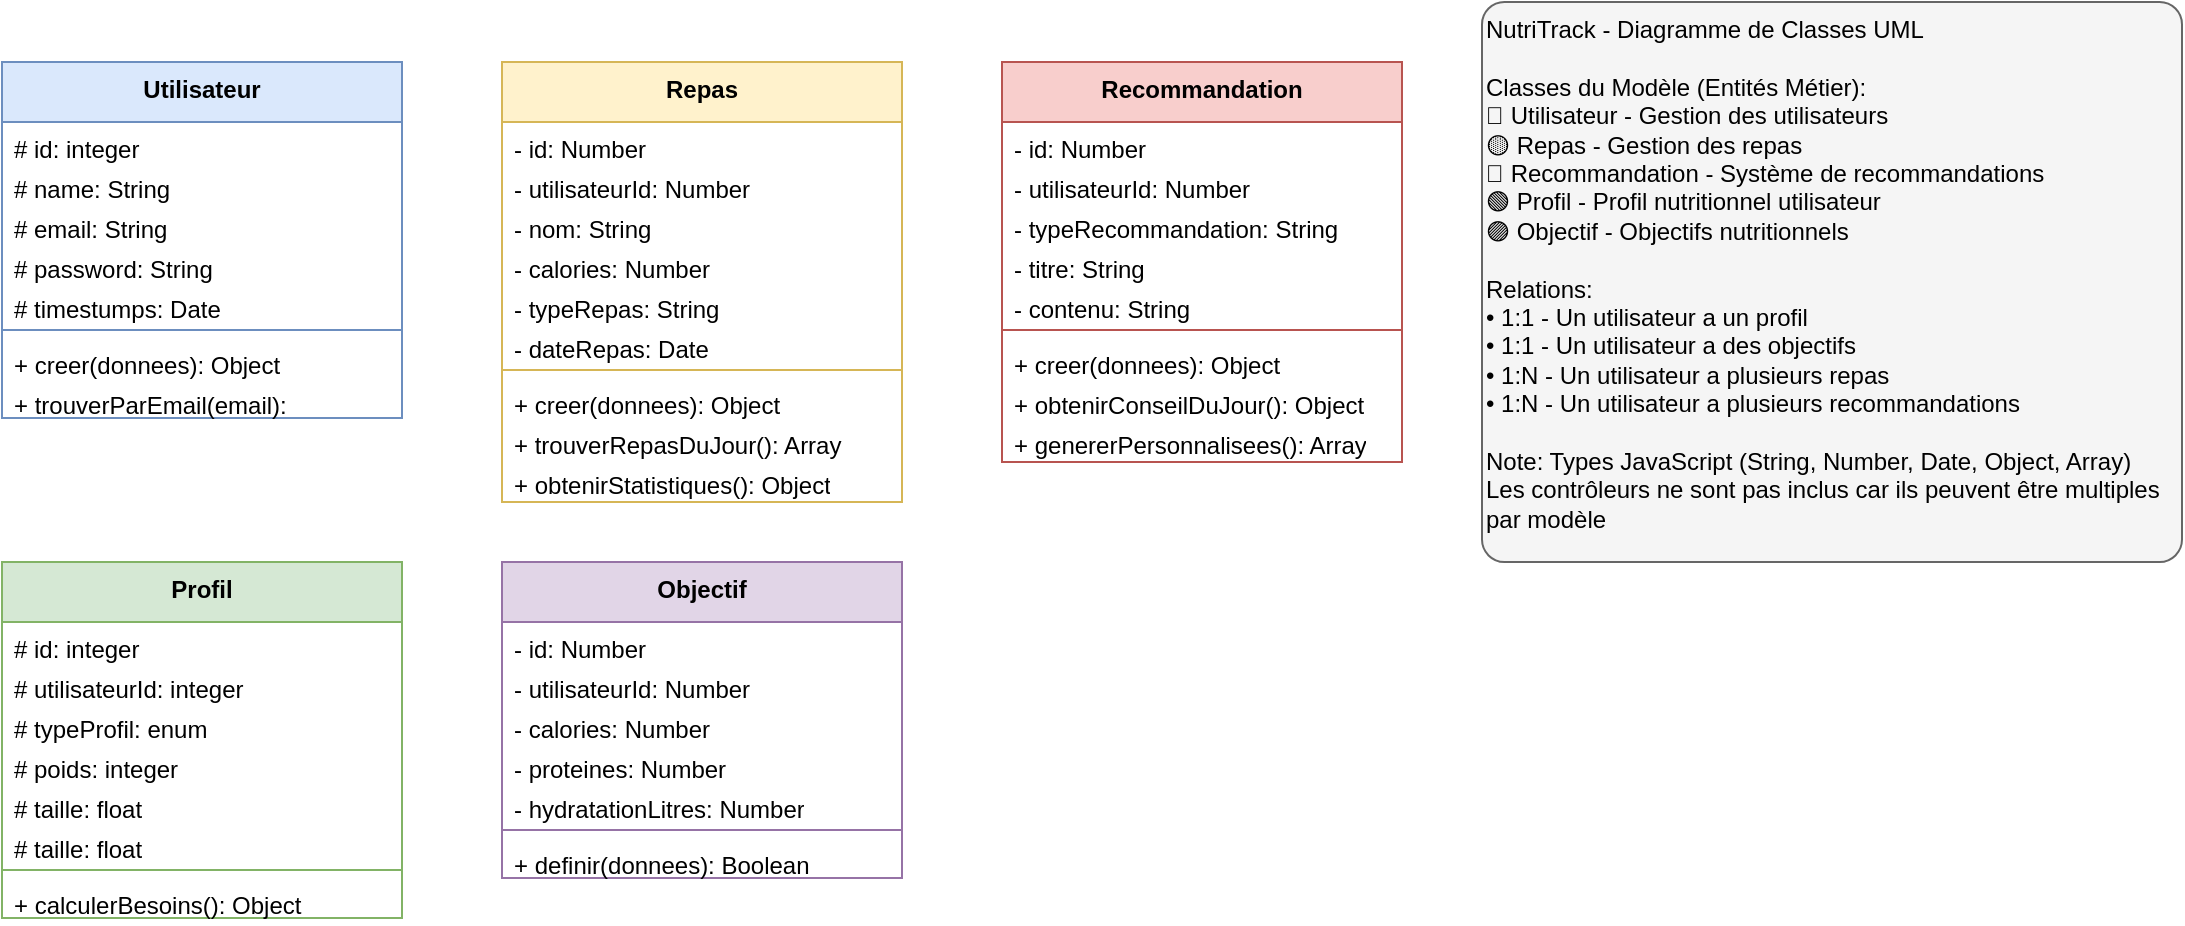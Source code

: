 <mxfile>
    <diagram name="NutriTrack - Diagramme de Classes UML" id="nutritrack-classes">
        <mxGraphModel dx="276" dy="233" grid="1" gridSize="10" guides="1" tooltips="1" connect="1" arrows="1" fold="1" page="1" pageScale="1" pageWidth="2000" pageHeight="1600" math="0" shadow="0">
            <root>
                <mxCell id="0"/>
                <mxCell id="1" parent="0"/>
                <mxCell id="utilisateur" value="Utilisateur" style="swimlane;fontStyle=1;align=center;verticalAlign=top;childLayout=stackLayout;horizontal=1;startSize=30;horizontalStack=0;resizeParent=1;resizeParentMax=0;resizeLast=0;collapsible=1;marginBottom=0;whiteSpace=wrap;html=1;fillColor=#dae8fc;strokeColor=#6c8ebf;" parent="1" vertex="1">
                    <mxGeometry x="50" y="50" width="200" height="178" as="geometry"/>
                </mxCell>
                <mxCell id="utilisateur-id" value="# id: integer" style="text;strokeColor=none;fillColor=none;align=left;verticalAlign=top;spacingLeft=4;spacingRight=4;overflow=hidden;rotatable=0;points=[[0,0.5],[1,0.5]];portConstraint=eastwest;whiteSpace=wrap;html=1;" parent="utilisateur" vertex="1">
                    <mxGeometry y="30" width="200" height="20" as="geometry"/>
                </mxCell>
                <mxCell id="utilisateur-nom" value="# name: String" style="text;strokeColor=none;fillColor=none;align=left;verticalAlign=top;spacingLeft=4;spacingRight=4;overflow=hidden;rotatable=0;points=[[0,0.5],[1,0.5]];portConstraint=eastwest;whiteSpace=wrap;html=1;" parent="utilisateur" vertex="1">
                    <mxGeometry y="50" width="200" height="20" as="geometry"/>
                </mxCell>
                <mxCell id="utilisateur-email" value="# email: String" style="text;strokeColor=none;fillColor=none;align=left;verticalAlign=top;spacingLeft=4;spacingRight=4;overflow=hidden;rotatable=0;points=[[0,0.5],[1,0.5]];portConstraint=eastwest;whiteSpace=wrap;html=1;" parent="utilisateur" vertex="1">
                    <mxGeometry y="70" width="200" height="20" as="geometry"/>
                </mxCell>
                <mxCell id="utilisateur-password" value="# password: String" style="text;strokeColor=none;fillColor=none;align=left;verticalAlign=top;spacingLeft=4;spacingRight=4;overflow=hidden;rotatable=0;points=[[0,0.5],[1,0.5]];portConstraint=eastwest;whiteSpace=wrap;html=1;" parent="utilisateur" vertex="1">
                    <mxGeometry y="90" width="200" height="20" as="geometry"/>
                </mxCell>
                <mxCell id="utilisateur-dates" value="# timestumps: Date" style="text;strokeColor=none;fillColor=none;align=left;verticalAlign=top;spacingLeft=4;spacingRight=4;overflow=hidden;rotatable=0;points=[[0,0.5],[1,0.5]];portConstraint=eastwest;whiteSpace=wrap;html=1;" parent="utilisateur" vertex="1">
                    <mxGeometry y="110" width="200" height="20" as="geometry"/>
                </mxCell>
                <mxCell id="utilisateur-separator" value="" style="line;strokeWidth=1;fillColor=none;align=left;verticalAlign=middle;spacingTop=-1;spacingLeft=3;spacingRight=3;rotatable=0;labelPosition=right;points=[];portConstraint=eastwest;strokeColor=inherit;" parent="utilisateur" vertex="1">
                    <mxGeometry y="130" width="200" height="8" as="geometry"/>
                </mxCell>
                <mxCell id="utilisateur-methods" value="+ creer(donnees): Object" style="text;strokeColor=none;fillColor=none;align=left;verticalAlign=top;spacingLeft=4;spacingRight=4;overflow=hidden;rotatable=0;points=[[0,0.5],[1,0.5]];portConstraint=eastwest;whiteSpace=wrap;html=1;" parent="utilisateur" vertex="1">
                    <mxGeometry y="138" width="200" height="20" as="geometry"/>
                </mxCell>
                <mxCell id="utilisateur-methods2" value="+ trouverParEmail(email): Utilisateur" style="text;strokeColor=none;fillColor=none;align=left;verticalAlign=top;spacingLeft=4;spacingRight=4;overflow=hidden;rotatable=0;points=[[0,0.5],[1,0.5]];portConstraint=eastwest;whiteSpace=wrap;html=1;" parent="utilisateur" vertex="1">
                    <mxGeometry y="158" width="200" height="20" as="geometry"/>
                </mxCell>
                <mxCell id="repas" value="Repas" style="swimlane;fontStyle=1;align=center;verticalAlign=top;childLayout=stackLayout;horizontal=1;startSize=30;horizontalStack=0;resizeParent=1;resizeParentMax=0;resizeLast=0;collapsible=1;marginBottom=0;whiteSpace=wrap;html=1;fillColor=#fff2cc;strokeColor=#d6b656;" parent="1" vertex="1">
                    <mxGeometry x="300" y="50" width="200" height="220" as="geometry"/>
                </mxCell>
                <mxCell id="repas-id" value="- id: Number" style="text;strokeColor=none;fillColor=none;align=left;verticalAlign=top;spacingLeft=4;spacingRight=4;overflow=hidden;rotatable=0;points=[[0,0.5],[1,0.5]];portConstraint=eastwest;whiteSpace=wrap;html=1;" parent="repas" vertex="1">
                    <mxGeometry y="30" width="200" height="20" as="geometry"/>
                </mxCell>
                <mxCell id="repas-user-id" value="- utilisateurId: Number" style="text;strokeColor=none;fillColor=none;align=left;verticalAlign=top;spacingLeft=4;spacingRight=4;overflow=hidden;rotatable=0;points=[[0,0.5],[1,0.5]];portConstraint=eastwest;whiteSpace=wrap;html=1;" parent="repas" vertex="1">
                    <mxGeometry y="50" width="200" height="20" as="geometry"/>
                </mxCell>
                <mxCell id="repas-nom" value="- nom: String" style="text;strokeColor=none;fillColor=none;align=left;verticalAlign=top;spacingLeft=4;spacingRight=4;overflow=hidden;rotatable=0;points=[[0,0.5],[1,0.5]];portConstraint=eastwest;whiteSpace=wrap;html=1;" parent="repas" vertex="1">
                    <mxGeometry y="70" width="200" height="20" as="geometry"/>
                </mxCell>
                <mxCell id="repas-calories" value="- calories: Number" style="text;strokeColor=none;fillColor=none;align=left;verticalAlign=top;spacingLeft=4;spacingRight=4;overflow=hidden;rotatable=0;points=[[0,0.5],[1,0.5]];portConstraint=eastwest;whiteSpace=wrap;html=1;" parent="repas" vertex="1">
                    <mxGeometry y="90" width="200" height="20" as="geometry"/>
                </mxCell>
                <mxCell id="repas-type" value="- typeRepas: String" style="text;strokeColor=none;fillColor=none;align=left;verticalAlign=top;spacingLeft=4;spacingRight=4;overflow=hidden;rotatable=0;points=[[0,0.5],[1,0.5]];portConstraint=eastwest;whiteSpace=wrap;html=1;" parent="repas" vertex="1">
                    <mxGeometry y="110" width="200" height="20" as="geometry"/>
                </mxCell>
                <mxCell id="repas-date" value="- dateRepas: Date" style="text;strokeColor=none;fillColor=none;align=left;verticalAlign=top;spacingLeft=4;spacingRight=4;overflow=hidden;rotatable=0;points=[[0,0.5],[1,0.5]];portConstraint=eastwest;whiteSpace=wrap;html=1;" parent="repas" vertex="1">
                    <mxGeometry y="130" width="200" height="20" as="geometry"/>
                </mxCell>
                <mxCell id="repas-separator" value="" style="line;strokeWidth=1;fillColor=none;align=left;verticalAlign=middle;spacingTop=-1;spacingLeft=3;spacingRight=3;rotatable=0;labelPosition=right;points=[];portConstraint=eastwest;strokeColor=inherit;" parent="repas" vertex="1">
                    <mxGeometry y="150" width="200" height="8" as="geometry"/>
                </mxCell>
                <mxCell id="repas-methods" value="+ creer(donnees): Object" style="text;strokeColor=none;fillColor=none;align=left;verticalAlign=top;spacingLeft=4;spacingRight=4;overflow=hidden;rotatable=0;points=[[0,0.5],[1,0.5]];portConstraint=eastwest;whiteSpace=wrap;html=1;" parent="repas" vertex="1">
                    <mxGeometry y="158" width="200" height="20" as="geometry"/>
                </mxCell>
                <mxCell id="repas-methods2" value="+ trouverRepasDuJour(): Array" style="text;strokeColor=none;fillColor=none;align=left;verticalAlign=top;spacingLeft=4;spacingRight=4;overflow=hidden;rotatable=0;points=[[0,0.5],[1,0.5]];portConstraint=eastwest;whiteSpace=wrap;html=1;" parent="repas" vertex="1">
                    <mxGeometry y="178" width="200" height="20" as="geometry"/>
                </mxCell>
                <mxCell id="repas-methods3" value="+ obtenirStatistiques(): Object" style="text;strokeColor=none;fillColor=none;align=left;verticalAlign=top;spacingLeft=4;spacingRight=4;overflow=hidden;rotatable=0;points=[[0,0.5],[1,0.5]];portConstraint=eastwest;whiteSpace=wrap;html=1;" parent="repas" vertex="1">
                    <mxGeometry y="198" width="200" height="20" as="geometry"/>
                </mxCell>
                <mxCell id="recommandation" value="Recommandation" style="swimlane;fontStyle=1;align=center;verticalAlign=top;childLayout=stackLayout;horizontal=1;startSize=30;horizontalStack=0;resizeParent=1;resizeParentMax=0;resizeLast=0;collapsible=1;marginBottom=0;whiteSpace=wrap;html=1;fillColor=#f8cecc;strokeColor=#b85450;" parent="1" vertex="1">
                    <mxGeometry x="550" y="50" width="200" height="200" as="geometry"/>
                </mxCell>
                <mxCell id="recommandation-id" value="- id: Number" style="text;strokeColor=none;fillColor=none;align=left;verticalAlign=top;spacingLeft=4;spacingRight=4;overflow=hidden;rotatable=0;points=[[0,0.5],[1,0.5]];portConstraint=eastwest;whiteSpace=wrap;html=1;" parent="recommandation" vertex="1">
                    <mxGeometry y="30" width="200" height="20" as="geometry"/>
                </mxCell>
                <mxCell id="recommandation-user-id" value="- utilisateurId: Number" style="text;strokeColor=none;fillColor=none;align=left;verticalAlign=top;spacingLeft=4;spacingRight=4;overflow=hidden;rotatable=0;points=[[0,0.5],[1,0.5]];portConstraint=eastwest;whiteSpace=wrap;html=1;" parent="recommandation" vertex="1">
                    <mxGeometry y="50" width="200" height="20" as="geometry"/>
                </mxCell>
                <mxCell id="recommandation-type" value="- typeRecommandation: String" style="text;strokeColor=none;fillColor=none;align=left;verticalAlign=top;spacingLeft=4;spacingRight=4;overflow=hidden;rotatable=0;points=[[0,0.5],[1,0.5]];portConstraint=eastwest;whiteSpace=wrap;html=1;" parent="recommandation" vertex="1">
                    <mxGeometry y="70" width="200" height="20" as="geometry"/>
                </mxCell>
                <mxCell id="recommandation-titre" value="- titre: String" style="text;strokeColor=none;fillColor=none;align=left;verticalAlign=top;spacingLeft=4;spacingRight=4;overflow=hidden;rotatable=0;points=[[0,0.5],[1,0.5]];portConstraint=eastwest;whiteSpace=wrap;html=1;" parent="recommandation" vertex="1">
                    <mxGeometry y="90" width="200" height="20" as="geometry"/>
                </mxCell>
                <mxCell id="recommandation-contenu" value="- contenu: String" style="text;strokeColor=none;fillColor=none;align=left;verticalAlign=top;spacingLeft=4;spacingRight=4;overflow=hidden;rotatable=0;points=[[0,0.5],[1,0.5]];portConstraint=eastwest;whiteSpace=wrap;html=1;" parent="recommandation" vertex="1">
                    <mxGeometry y="110" width="200" height="20" as="geometry"/>
                </mxCell>
                <mxCell id="recommandation-separator" value="" style="line;strokeWidth=1;fillColor=none;align=left;verticalAlign=middle;spacingTop=-1;spacingLeft=3;spacingRight=3;rotatable=0;labelPosition=right;points=[];portConstraint=eastwest;strokeColor=inherit;" parent="recommandation" vertex="1">
                    <mxGeometry y="130" width="200" height="8" as="geometry"/>
                </mxCell>
                <mxCell id="recommandation-methods" value="+ creer(donnees): Object" style="text;strokeColor=none;fillColor=none;align=left;verticalAlign=top;spacingLeft=4;spacingRight=4;overflow=hidden;rotatable=0;points=[[0,0.5],[1,0.5]];portConstraint=eastwest;whiteSpace=wrap;html=1;" parent="recommandation" vertex="1">
                    <mxGeometry y="138" width="200" height="20" as="geometry"/>
                </mxCell>
                <mxCell id="recommandation-methods2" value="+ obtenirConseilDuJour(): Object" style="text;strokeColor=none;fillColor=none;align=left;verticalAlign=top;spacingLeft=4;spacingRight=4;overflow=hidden;rotatable=0;points=[[0,0.5],[1,0.5]];portConstraint=eastwest;whiteSpace=wrap;html=1;" parent="recommandation" vertex="1">
                    <mxGeometry y="158" width="200" height="20" as="geometry"/>
                </mxCell>
                <mxCell id="recommandation-methods3" value="+ genererPersonnalisees(): Array" style="text;strokeColor=none;fillColor=none;align=left;verticalAlign=top;spacingLeft=4;spacingRight=4;overflow=hidden;rotatable=0;points=[[0,0.5],[1,0.5]];portConstraint=eastwest;whiteSpace=wrap;html=1;" parent="recommandation" vertex="1">
                    <mxGeometry y="178" width="200" height="20" as="geometry"/>
                </mxCell>
                <mxCell id="profil" value="Profil" style="swimlane;fontStyle=1;align=center;verticalAlign=top;childLayout=stackLayout;horizontal=1;startSize=30;horizontalStack=0;resizeParent=1;resizeParentMax=0;resizeLast=0;collapsible=1;marginBottom=0;whiteSpace=wrap;html=1;fillColor=#d5e8d4;strokeColor=#82b366;" parent="1" vertex="1">
                    <mxGeometry x="50" y="300" width="200" height="178" as="geometry"/>
                </mxCell>
                <mxCell id="profil-id" value="# id: integer" style="text;strokeColor=none;fillColor=none;align=left;verticalAlign=top;spacingLeft=4;spacingRight=4;overflow=hidden;rotatable=0;points=[[0,0.5],[1,0.5]];portConstraint=eastwest;whiteSpace=wrap;html=1;" parent="profil" vertex="1">
                    <mxGeometry y="30" width="200" height="20" as="geometry"/>
                </mxCell>
                <mxCell id="profil-user-id" value="# utilisateurId: integer" style="text;strokeColor=none;fillColor=none;align=left;verticalAlign=top;spacingLeft=4;spacingRight=4;overflow=hidden;rotatable=0;points=[[0,0.5],[1,0.5]];portConstraint=eastwest;whiteSpace=wrap;html=1;" parent="profil" vertex="1">
                    <mxGeometry y="50" width="200" height="20" as="geometry"/>
                </mxCell>
                <mxCell id="profil-type" value="# typeProfil: enum" style="text;strokeColor=none;fillColor=none;align=left;verticalAlign=top;spacingLeft=4;spacingRight=4;overflow=hidden;rotatable=0;points=[[0,0.5],[1,0.5]];portConstraint=eastwest;whiteSpace=wrap;html=1;" parent="profil" vertex="1">
                    <mxGeometry y="70" width="200" height="20" as="geometry"/>
                </mxCell>
                <mxCell id="profil-poids" value="# poids: integer" style="text;strokeColor=none;fillColor=none;align=left;verticalAlign=top;spacingLeft=4;spacingRight=4;overflow=hidden;rotatable=0;points=[[0,0.5],[1,0.5]];portConstraint=eastwest;whiteSpace=wrap;html=1;" parent="profil" vertex="1">
                    <mxGeometry y="90" width="200" height="20" as="geometry"/>
                </mxCell>
                <mxCell id="profil-taille" value="# taille: float" style="text;strokeColor=none;fillColor=none;align=left;verticalAlign=top;spacingLeft=4;spacingRight=4;overflow=hidden;rotatable=0;points=[[0,0.5],[1,0.5]];portConstraint=eastwest;whiteSpace=wrap;html=1;" parent="profil" vertex="1">
                    <mxGeometry y="110" width="200" height="20" as="geometry"/>
                </mxCell>
                <mxCell id="2" value="# taille: float" style="text;strokeColor=none;fillColor=none;align=left;verticalAlign=top;spacingLeft=4;spacingRight=4;overflow=hidden;rotatable=0;points=[[0,0.5],[1,0.5]];portConstraint=eastwest;whiteSpace=wrap;html=1;" vertex="1" parent="profil">
                    <mxGeometry y="130" width="200" height="20" as="geometry"/>
                </mxCell>
                <mxCell id="profil-separator" value="" style="line;strokeWidth=1;fillColor=none;align=left;verticalAlign=middle;spacingTop=-1;spacingLeft=3;spacingRight=3;rotatable=0;labelPosition=right;points=[];portConstraint=eastwest;strokeColor=inherit;" parent="profil" vertex="1">
                    <mxGeometry y="150" width="200" height="8" as="geometry"/>
                </mxCell>
                <mxCell id="profil-methods" value="+ calculerBesoins(): Object" style="text;strokeColor=none;fillColor=none;align=left;verticalAlign=top;spacingLeft=4;spacingRight=4;overflow=hidden;rotatable=0;points=[[0,0.5],[1,0.5]];portConstraint=eastwest;whiteSpace=wrap;html=1;" parent="profil" vertex="1">
                    <mxGeometry y="158" width="200" height="20" as="geometry"/>
                </mxCell>
                <mxCell id="objectif" value="Objectif" style="swimlane;fontStyle=1;align=center;verticalAlign=top;childLayout=stackLayout;horizontal=1;startSize=30;horizontalStack=0;resizeParent=1;resizeParentMax=0;resizeLast=0;collapsible=1;marginBottom=0;whiteSpace=wrap;html=1;fillColor=#e1d5e7;strokeColor=#9673a6;" parent="1" vertex="1">
                    <mxGeometry x="300" y="300" width="200" height="158" as="geometry"/>
                </mxCell>
                <mxCell id="objectif-id" value="- id: Number" style="text;strokeColor=none;fillColor=none;align=left;verticalAlign=top;spacingLeft=4;spacingRight=4;overflow=hidden;rotatable=0;points=[[0,0.5],[1,0.5]];portConstraint=eastwest;whiteSpace=wrap;html=1;" parent="objectif" vertex="1">
                    <mxGeometry y="30" width="200" height="20" as="geometry"/>
                </mxCell>
                <mxCell id="objectif-user-id" value="- utilisateurId: Number" style="text;strokeColor=none;fillColor=none;align=left;verticalAlign=top;spacingLeft=4;spacingRight=4;overflow=hidden;rotatable=0;points=[[0,0.5],[1,0.5]];portConstraint=eastwest;whiteSpace=wrap;html=1;" parent="objectif" vertex="1">
                    <mxGeometry y="50" width="200" height="20" as="geometry"/>
                </mxCell>
                <mxCell id="objectif-calories" value="- calories: Number" style="text;strokeColor=none;fillColor=none;align=left;verticalAlign=top;spacingLeft=4;spacingRight=4;overflow=hidden;rotatable=0;points=[[0,0.5],[1,0.5]];portConstraint=eastwest;whiteSpace=wrap;html=1;" parent="objectif" vertex="1">
                    <mxGeometry y="70" width="200" height="20" as="geometry"/>
                </mxCell>
                <mxCell id="objectif-proteines" value="- proteines: Number" style="text;strokeColor=none;fillColor=none;align=left;verticalAlign=top;spacingLeft=4;spacingRight=4;overflow=hidden;rotatable=0;points=[[0,0.5],[1,0.5]];portConstraint=eastwest;whiteSpace=wrap;html=1;" parent="objectif" vertex="1">
                    <mxGeometry y="90" width="200" height="20" as="geometry"/>
                </mxCell>
                <mxCell id="objectif-hydratation" value="- hydratationLitres: Number" style="text;strokeColor=none;fillColor=none;align=left;verticalAlign=top;spacingLeft=4;spacingRight=4;overflow=hidden;rotatable=0;points=[[0,0.5],[1,0.5]];portConstraint=eastwest;whiteSpace=wrap;html=1;" parent="objectif" vertex="1">
                    <mxGeometry y="110" width="200" height="20" as="geometry"/>
                </mxCell>
                <mxCell id="objectif-separator" value="" style="line;strokeWidth=1;fillColor=none;align=left;verticalAlign=middle;spacingTop=-1;spacingLeft=3;spacingRight=3;rotatable=0;labelPosition=right;points=[];portConstraint=eastwest;strokeColor=inherit;" parent="objectif" vertex="1">
                    <mxGeometry y="130" width="200" height="8" as="geometry"/>
                </mxCell>
                <mxCell id="objectif-methods" value="+ definir(donnees): Boolean" style="text;strokeColor=none;fillColor=none;align=left;verticalAlign=top;spacingLeft=4;spacingRight=4;overflow=hidden;rotatable=0;points=[[0,0.5],[1,0.5]];portConstraint=eastwest;whiteSpace=wrap;html=1;" parent="objectif" vertex="1">
                    <mxGeometry y="138" width="200" height="20" as="geometry"/>
                </mxCell>
                <mxCell id="legende" value="NutriTrack - Diagramme de Classes UML&#xa;&#xa;Classes du Modèle (Entités Métier):&#xa;🔵 Utilisateur - Gestion des utilisateurs&#xa;🟡 Repas - Gestion des repas&#xa;🔴 Recommandation - Système de recommandations&#xa;🟢 Profil - Profil nutritionnel utilisateur&#xa;🟣 Objectif - Objectifs nutritionnels&#xa;&#xa;Relations:&#xa;• 1:1 - Un utilisateur a un profil&#xa;• 1:1 - Un utilisateur a des objectifs&#xa;• 1:N - Un utilisateur a plusieurs repas&#xa;• 1:N - Un utilisateur a plusieurs recommandations&#xa;&#xa;Note: Types JavaScript (String, Number, Date, Object, Array)&#xa;Les contrôleurs ne sont pas inclus car ils peuvent être multiples par modèle" style="rounded=1;whiteSpace=wrap;html=1;fillColor=#f5f5f5;strokeColor=#666666;fontSize=12;align=left;verticalAlign=top;arcSize=4;" parent="1" vertex="1">
                    <mxGeometry x="790" y="20" width="350" height="280" as="geometry"/>
                </mxCell>
            </root>
        </mxGraphModel>
    </diagram>
</mxfile>